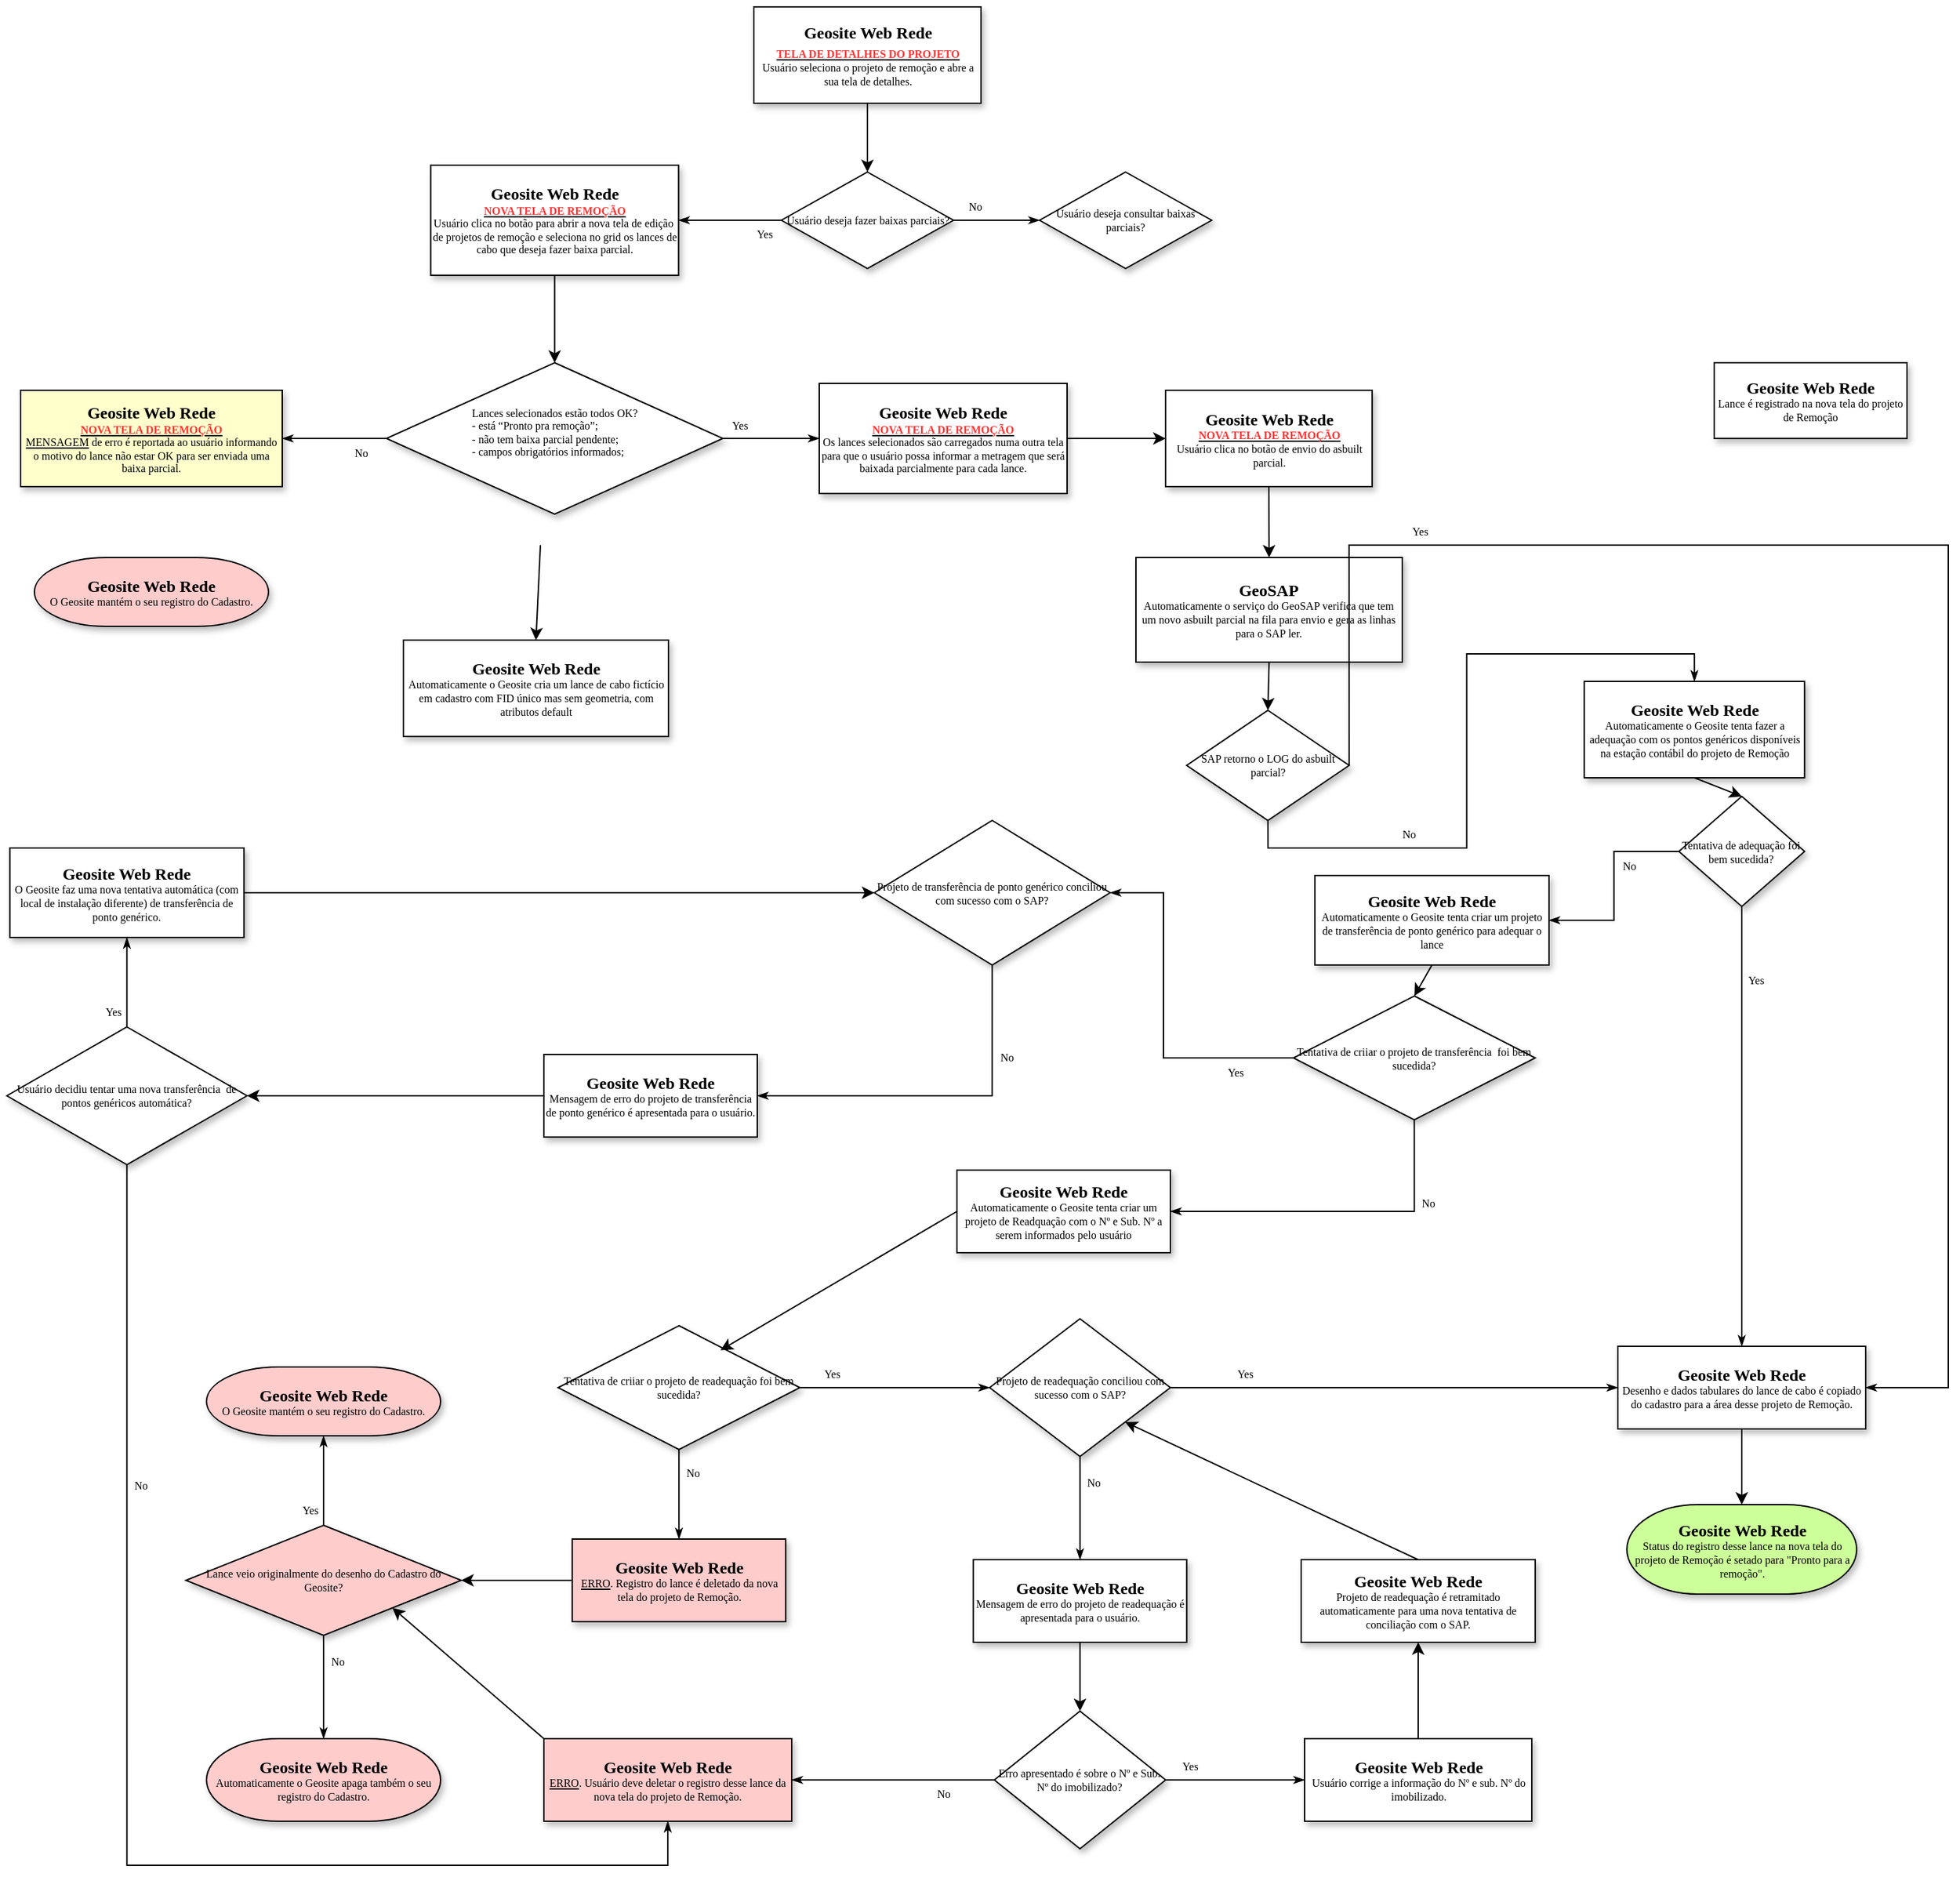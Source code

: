 <mxfile version="20.7.4" type="github">
  <diagram name="Page-1" id="edf60f1a-56cd-e834-aa8a-f176f3a09ee4">
    <mxGraphModel dx="1244" dy="581" grid="1" gridSize="10" guides="1" tooltips="1" connect="1" arrows="1" fold="1" page="1" pageScale="1" pageWidth="1100" pageHeight="850" background="none" math="0" shadow="0">
      <root>
        <mxCell id="0" />
        <mxCell id="1" parent="0" />
        <mxCell id="V8c99-lEmDVWt42Kv_we-5" value="&lt;font style=&quot;font-size: 12px;&quot;&gt;&lt;font style=&quot;border-color: var(--border-color);&quot;&gt;&lt;b style=&quot;border-color: var(--border-color);&quot;&gt;Geosite Web Rede&lt;br style=&quot;border-color: var(--border-color);&quot;&gt;&lt;/b&gt;&lt;/font&gt;&lt;u style=&quot;border-color: var(--border-color); font-size: 8px;&quot;&gt;&lt;b style=&quot;border-color: var(--border-color);&quot;&gt;&lt;font style=&quot;border-color: var(--border-color);&quot; color=&quot;#ff3333&quot;&gt;TELA DE DETALHES DO PROJETO&lt;/font&gt;&lt;/b&gt;&lt;/u&gt;&lt;br style=&quot;border-color: var(--border-color); font-size: 8px;&quot;&gt;&lt;/font&gt;Usuário seleciona o projeto de remoção e abre a sua tela de detalhes." style="rounded=0;whiteSpace=wrap;html=1;shadow=1;labelBackgroundColor=none;strokeWidth=1;fontFamily=Verdana;fontSize=8;align=center;fillColor=#FFFFFF;" parent="1" vertex="1">
          <mxGeometry x="612.5" width="165" height="70" as="geometry" />
        </mxCell>
        <mxCell id="V8c99-lEmDVWt42Kv_we-6" value="&lt;font style=&quot;font-size: 12px;&quot;&gt;&lt;b&gt;Geosite Web Rede&lt;br&gt;&lt;/b&gt;&lt;/font&gt;&lt;u&gt;&lt;b&gt;&lt;font color=&quot;#ff3333&quot;&gt;NOVA TELA DE REMOÇÃO&lt;/font&gt;&lt;/b&gt;&lt;/u&gt;&lt;br&gt;Usuário clica no botão para abrir a nova tela de edição&amp;nbsp; de projetos de remoção e seleciona no grid os lances de cabo que deseja fazer baixa parcial." style="rounded=0;whiteSpace=wrap;html=1;shadow=1;labelBackgroundColor=none;strokeWidth=1;fontFamily=Verdana;fontSize=8;align=center;" parent="1" vertex="1">
          <mxGeometry x="377.82" y="115" width="180" height="80" as="geometry" />
        </mxCell>
        <mxCell id="V8c99-lEmDVWt42Kv_we-7" value="" style="endArrow=classic;html=1;rounded=0;fontSize=12;exitX=0.5;exitY=1;exitDx=0;exitDy=0;entryX=0.5;entryY=0;entryDx=0;entryDy=0;" parent="1" source="V8c99-lEmDVWt42Kv_we-5" target="dE9oy5LDZZbgmntyn6jU-1" edge="1">
          <mxGeometry width="50" height="50" relative="1" as="geometry">
            <mxPoint x="170" y="50" as="sourcePoint" />
            <mxPoint x="220" as="targetPoint" />
          </mxGeometry>
        </mxCell>
        <mxCell id="V8c99-lEmDVWt42Kv_we-8" value="Lances selecionados estão todos OK?&lt;br&gt;&lt;div style=&quot;text-align: left;&quot;&gt;- está “Pronto pra remoção”;&lt;/div&gt;&lt;div style=&quot;text-align: left;&quot;&gt;- não tem baixa parcial pendente;&lt;/div&gt;&lt;div style=&quot;text-align: left;&quot;&gt;- campos obrigatórios informados;&lt;/div&gt;&lt;div style=&quot;text-align: left;&quot;&gt;&lt;br&gt;&lt;/div&gt;" style="rhombus;whiteSpace=wrap;html=1;rounded=0;shadow=1;labelBackgroundColor=none;strokeWidth=1;fontFamily=Verdana;fontSize=8;align=center;" parent="1" vertex="1">
          <mxGeometry x="345.64" y="258.5" width="244.37" height="110" as="geometry" />
        </mxCell>
        <mxCell id="V8c99-lEmDVWt42Kv_we-9" value="" style="endArrow=classic;html=1;rounded=0;fontSize=12;exitX=0.5;exitY=1;exitDx=0;exitDy=0;" parent="1" source="V8c99-lEmDVWt42Kv_we-6" target="V8c99-lEmDVWt42Kv_we-8" edge="1">
          <mxGeometry width="50" height="50" relative="1" as="geometry">
            <mxPoint x="695" y="200" as="sourcePoint" />
            <mxPoint x="550" y="201" as="targetPoint" />
          </mxGeometry>
        </mxCell>
        <mxCell id="V8c99-lEmDVWt42Kv_we-11" value="Yes" style="edgeStyle=orthogonalEdgeStyle;rounded=0;html=1;labelBackgroundColor=none;startSize=5;endArrow=classicThin;endFill=1;endSize=5;jettySize=auto;orthogonalLoop=1;strokeWidth=1;fontFamily=Verdana;fontSize=8;entryX=0;entryY=0.5;entryDx=0;entryDy=0;" parent="1" target="dE9oy5LDZZbgmntyn6jU-6" edge="1" source="V8c99-lEmDVWt42Kv_we-8">
          <mxGeometry x="-0.667" y="10" relative="1" as="geometry">
            <mxPoint as="offset" />
            <mxPoint x="755" y="285.66" as="sourcePoint" />
            <mxPoint x="815" y="285.66" as="targetPoint" />
          </mxGeometry>
        </mxCell>
        <mxCell id="V8c99-lEmDVWt42Kv_we-12" value="No" style="edgeStyle=orthogonalEdgeStyle;rounded=0;html=1;labelBackgroundColor=none;startSize=5;endArrow=classicThin;endFill=1;endSize=5;jettySize=auto;orthogonalLoop=1;strokeWidth=1;fontFamily=Verdana;fontSize=8;entryX=1;entryY=0.5;entryDx=0;entryDy=0;exitX=0;exitY=0.5;exitDx=0;exitDy=0;" parent="1" source="V8c99-lEmDVWt42Kv_we-8" target="Zv99rfs9vR5DMhuXMqtV-5" edge="1">
          <mxGeometry x="-0.5" y="10" relative="1" as="geometry">
            <mxPoint as="offset" />
            <mxPoint x="696.0" y="320" as="sourcePoint" />
            <mxPoint x="457.5" y="321" as="targetPoint" />
          </mxGeometry>
        </mxCell>
        <mxCell id="V8c99-lEmDVWt42Kv_we-14" value="&lt;font style=&quot;border-color: var(--border-color); font-size: 12px;&quot;&gt;&lt;b style=&quot;border-color: var(--border-color);&quot;&gt;GeoSAP&lt;/b&gt;&lt;/font&gt;&lt;br style=&quot;border-color: var(--border-color);&quot;&gt;Automaticamente o serviço do GeoSAP verifica que tem um novo asbuilt parcial na fila para envio e gera as linhas para o SAP ler." style="whiteSpace=wrap;html=1;rounded=0;shadow=1;labelBackgroundColor=none;strokeWidth=1;fontFamily=Verdana;fontSize=8;align=center;" parent="1" vertex="1">
          <mxGeometry x="890" y="400" width="193.44" height="76" as="geometry" />
        </mxCell>
        <mxCell id="UmW8kJtrCGWKn92JYN5o-5" value="&lt;font style=&quot;border-color: var(--border-color); font-size: 12px;&quot;&gt;&lt;b style=&quot;border-color: var(--border-color);&quot;&gt;Geosite Web Rede&lt;br style=&quot;border-color: var(--border-color);&quot;&gt;&lt;/b&gt;&lt;/font&gt;&lt;u style=&quot;border-color: var(--border-color);&quot;&gt;&lt;b style=&quot;border-color: var(--border-color);&quot;&gt;&lt;font style=&quot;border-color: var(--border-color);&quot; color=&quot;#ff3333&quot;&gt;NOVA TELA DE REMOÇÃO&lt;/font&gt;&lt;/b&gt;&lt;/u&gt;&lt;br style=&quot;border-color: var(--border-color);&quot;&gt;Usuário clica no botão de envio do asbuilt parcial." style="whiteSpace=wrap;html=1;rounded=0;shadow=1;labelBackgroundColor=none;strokeWidth=1;fontFamily=Verdana;fontSize=8;align=center;" parent="1" vertex="1">
          <mxGeometry x="911.56" y="278.5" width="150" height="70" as="geometry" />
        </mxCell>
        <mxCell id="UmW8kJtrCGWKn92JYN5o-8" value="SAP retorno o LOG do asbuilt parcial?" style="rhombus;whiteSpace=wrap;html=1;rounded=0;shadow=1;labelBackgroundColor=none;strokeWidth=1;fontFamily=Verdana;fontSize=8;align=center;" parent="1" vertex="1">
          <mxGeometry x="926.87" y="511" width="117.97" height="80" as="geometry" />
        </mxCell>
        <mxCell id="UmW8kJtrCGWKn92JYN5o-9" value="" style="endArrow=classic;html=1;rounded=0;fontSize=12;entryX=0.5;entryY=0;entryDx=0;entryDy=0;exitX=0.5;exitY=1;exitDx=0;exitDy=0;" parent="1" source="V8c99-lEmDVWt42Kv_we-14" target="UmW8kJtrCGWKn92JYN5o-8" edge="1">
          <mxGeometry width="50" height="50" relative="1" as="geometry">
            <mxPoint x="790" y="531" as="sourcePoint" />
            <mxPoint x="840" y="481" as="targetPoint" />
          </mxGeometry>
        </mxCell>
        <mxCell id="UmW8kJtrCGWKn92JYN5o-11" value="No" style="edgeStyle=orthogonalEdgeStyle;rounded=0;html=1;labelBackgroundColor=none;startSize=5;endArrow=classicThin;endFill=1;endSize=5;jettySize=auto;orthogonalLoop=1;strokeWidth=1;fontFamily=Verdana;fontSize=8;exitX=0.5;exitY=1;exitDx=0;exitDy=0;entryX=0.5;entryY=0;entryDx=0;entryDy=0;" parent="1" source="UmW8kJtrCGWKn92JYN5o-8" target="UmW8kJtrCGWKn92JYN5o-13" edge="1">
          <mxGeometry x="-0.5" y="10" relative="1" as="geometry">
            <mxPoint as="offset" />
            <mxPoint x="706" y="425" as="sourcePoint" />
            <mxPoint x="1330" y="481" as="targetPoint" />
          </mxGeometry>
        </mxCell>
        <mxCell id="UmW8kJtrCGWKn92JYN5o-12" value="&lt;font style=&quot;font-size: 12px;&quot;&gt;&lt;b&gt;Geosite Web Rede&lt;/b&gt;&lt;/font&gt;&lt;br&gt;Lance é registrado na nova tela do projeto de Remoção" style="whiteSpace=wrap;html=1;rounded=0;shadow=1;labelBackgroundColor=none;strokeWidth=1;fontFamily=Verdana;fontSize=8;align=center;" parent="1" vertex="1">
          <mxGeometry x="1310" y="258.5" width="140" height="55" as="geometry" />
        </mxCell>
        <mxCell id="UmW8kJtrCGWKn92JYN5o-13" value="&lt;font style=&quot;font-size: 12px;&quot;&gt;&lt;b&gt;Geosite Web Rede&lt;/b&gt;&lt;/font&gt;&lt;br&gt;Automaticamente o Geosite tenta fazer a adequação com os pontos genéricos disponíveis na estação contábil do projeto de Remoção" style="whiteSpace=wrap;html=1;rounded=0;shadow=1;labelBackgroundColor=none;strokeWidth=1;fontFamily=Verdana;fontSize=8;align=center;" parent="1" vertex="1">
          <mxGeometry x="1215.63" y="490" width="160" height="70" as="geometry" />
        </mxCell>
        <mxCell id="UmW8kJtrCGWKn92JYN5o-14" value="&lt;font style=&quot;font-size: 12px;&quot;&gt;&lt;b&gt;Geosite Web Rede&lt;/b&gt;&lt;/font&gt;&lt;br&gt;Automaticamente o Geosite tenta criar um projeto de transferência de ponto genérico para adequar o lance" style="whiteSpace=wrap;html=1;rounded=0;shadow=1;labelBackgroundColor=none;strokeWidth=1;fontFamily=Verdana;fontSize=8;align=center;" parent="1" vertex="1">
          <mxGeometry x="1020" y="631" width="170" height="65" as="geometry" />
        </mxCell>
        <mxCell id="UmW8kJtrCGWKn92JYN5o-15" value="&lt;font style=&quot;font-size: 12px;&quot;&gt;&lt;b&gt;Geosite Web Rede&lt;/b&gt;&lt;/font&gt;&lt;br&gt;Automaticamente o Geosite tenta criar um projeto de Readquação com o Nº e Sub. Nº a serem informados pelo usuário" style="whiteSpace=wrap;html=1;rounded=0;shadow=1;labelBackgroundColor=none;strokeWidth=1;fontFamily=Verdana;fontSize=8;align=center;" parent="1" vertex="1">
          <mxGeometry x="760" y="845" width="155" height="60" as="geometry" />
        </mxCell>
        <mxCell id="UmW8kJtrCGWKn92JYN5o-16" value="Tentativa de adequação foi bem sucedida?" style="rhombus;whiteSpace=wrap;html=1;rounded=0;shadow=1;labelBackgroundColor=none;strokeWidth=1;fontFamily=Verdana;fontSize=8;align=center;" parent="1" vertex="1">
          <mxGeometry x="1284.38" y="573.5" width="91.25" height="80" as="geometry" />
        </mxCell>
        <mxCell id="UmW8kJtrCGWKn92JYN5o-17" value="" style="endArrow=classic;html=1;rounded=0;fontSize=12;entryX=0.5;entryY=0;entryDx=0;entryDy=0;exitX=0.5;exitY=1;exitDx=0;exitDy=0;" parent="1" source="UmW8kJtrCGWKn92JYN5o-5" target="V8c99-lEmDVWt42Kv_we-14" edge="1">
          <mxGeometry width="50" height="50" relative="1" as="geometry">
            <mxPoint x="1030" y="441" as="sourcePoint" />
            <mxPoint x="1080" y="391" as="targetPoint" />
          </mxGeometry>
        </mxCell>
        <mxCell id="UmW8kJtrCGWKn92JYN5o-18" value="" style="endArrow=classic;html=1;rounded=0;fontSize=12;entryX=0.5;entryY=0;entryDx=0;entryDy=0;exitX=0.5;exitY=1;exitDx=0;exitDy=0;" parent="1" source="UmW8kJtrCGWKn92JYN5o-13" target="UmW8kJtrCGWKn92JYN5o-16" edge="1">
          <mxGeometry width="50" height="50" relative="1" as="geometry">
            <mxPoint x="1150" y="621" as="sourcePoint" />
            <mxPoint x="1200" y="571" as="targetPoint" />
          </mxGeometry>
        </mxCell>
        <mxCell id="UmW8kJtrCGWKn92JYN5o-19" value="Yes" style="edgeStyle=orthogonalEdgeStyle;rounded=0;html=1;labelBackgroundColor=none;startSize=5;endArrow=classicThin;endFill=1;endSize=5;jettySize=auto;orthogonalLoop=1;strokeWidth=1;fontFamily=Verdana;fontSize=8;exitX=1;exitY=0.5;exitDx=0;exitDy=0;entryX=1;entryY=0.5;entryDx=0;entryDy=0;" parent="1" source="UmW8kJtrCGWKn92JYN5o-8" target="UmW8kJtrCGWKn92JYN5o-45" edge="1">
          <mxGeometry x="-0.667" y="10" relative="1" as="geometry">
            <mxPoint as="offset" />
            <mxPoint x="1391.25" y="390.5" as="sourcePoint" />
            <mxPoint x="1180" y="391" as="targetPoint" />
            <Array as="points">
              <mxPoint x="1480" y="391" />
              <mxPoint x="1480" y="1003" />
            </Array>
          </mxGeometry>
        </mxCell>
        <mxCell id="UmW8kJtrCGWKn92JYN5o-20" value="Yes" style="edgeStyle=orthogonalEdgeStyle;rounded=0;html=1;labelBackgroundColor=none;startSize=5;endArrow=classicThin;endFill=1;endSize=5;jettySize=auto;orthogonalLoop=1;strokeWidth=1;fontFamily=Verdana;fontSize=8;exitX=0.5;exitY=1;exitDx=0;exitDy=0;startArrow=none;entryX=0.5;entryY=0;entryDx=0;entryDy=0;" parent="1" source="UmW8kJtrCGWKn92JYN5o-16" target="UmW8kJtrCGWKn92JYN5o-45" edge="1">
          <mxGeometry x="-0.667" y="10" relative="1" as="geometry">
            <mxPoint as="offset" />
            <mxPoint x="1284.38" y="620.5" as="sourcePoint" />
            <mxPoint x="1600" y="901" as="targetPoint" />
            <Array as="points" />
          </mxGeometry>
        </mxCell>
        <mxCell id="UmW8kJtrCGWKn92JYN5o-21" value="No" style="edgeStyle=orthogonalEdgeStyle;rounded=0;html=1;labelBackgroundColor=none;startSize=5;endArrow=classicThin;endFill=1;endSize=5;jettySize=auto;orthogonalLoop=1;strokeWidth=1;fontFamily=Verdana;fontSize=8;exitX=0;exitY=0.5;exitDx=0;exitDy=0;entryX=1;entryY=0.5;entryDx=0;entryDy=0;" parent="1" source="UmW8kJtrCGWKn92JYN5o-16" target="UmW8kJtrCGWKn92JYN5o-14" edge="1">
          <mxGeometry x="-0.5" y="10" relative="1" as="geometry">
            <mxPoint as="offset" />
            <mxPoint x="1420" y="651" as="sourcePoint" />
            <mxPoint x="1420" y="701" as="targetPoint" />
          </mxGeometry>
        </mxCell>
        <mxCell id="UmW8kJtrCGWKn92JYN5o-23" value="" style="endArrow=classic;html=1;rounded=0;fontSize=12;entryX=0.5;entryY=0;entryDx=0;entryDy=0;exitX=0.5;exitY=1;exitDx=0;exitDy=0;" parent="1" source="UmW8kJtrCGWKn92JYN5o-14" target="UmW8kJtrCGWKn92JYN5o-22" edge="1">
          <mxGeometry width="50" height="50" relative="1" as="geometry">
            <mxPoint x="1230" y="601" as="sourcePoint" />
            <mxPoint x="1280" y="551" as="targetPoint" />
          </mxGeometry>
        </mxCell>
        <mxCell id="UmW8kJtrCGWKn92JYN5o-24" value="No" style="edgeStyle=orthogonalEdgeStyle;rounded=0;html=1;labelBackgroundColor=none;startSize=5;endArrow=classicThin;endFill=1;endSize=5;jettySize=auto;orthogonalLoop=1;strokeWidth=1;fontFamily=Verdana;fontSize=8;exitX=0.5;exitY=1;exitDx=0;exitDy=0;entryX=1;entryY=0.5;entryDx=0;entryDy=0;" parent="1" source="UmW8kJtrCGWKn92JYN5o-22" target="UmW8kJtrCGWKn92JYN5o-15" edge="1">
          <mxGeometry x="-0.5" y="10" relative="1" as="geometry">
            <mxPoint as="offset" />
            <mxPoint x="1385.63" y="631" as="sourcePoint" />
            <mxPoint x="1455" y="631" as="targetPoint" />
          </mxGeometry>
        </mxCell>
        <mxCell id="UmW8kJtrCGWKn92JYN5o-25" value="Yes" style="edgeStyle=orthogonalEdgeStyle;rounded=0;html=1;labelBackgroundColor=none;startSize=5;endArrow=classicThin;endFill=1;endSize=5;jettySize=auto;orthogonalLoop=1;strokeWidth=1;fontFamily=Verdana;fontSize=8;exitX=0;exitY=0.5;exitDx=0;exitDy=0;entryX=1;entryY=0.5;entryDx=0;entryDy=0;" parent="1" source="UmW8kJtrCGWKn92JYN5o-22" target="UmW8kJtrCGWKn92JYN5o-48" edge="1">
          <mxGeometry x="-0.667" y="10" relative="1" as="geometry">
            <mxPoint as="offset" />
            <mxPoint x="1428.78" y="751.5" as="sourcePoint" />
            <mxPoint x="1360" y="756" as="targetPoint" />
            <Array as="points">
              <mxPoint x="910" y="764" />
              <mxPoint x="910" y="644" />
            </Array>
          </mxGeometry>
        </mxCell>
        <mxCell id="UmW8kJtrCGWKn92JYN5o-26" value="Tentativa de criiar o projeto de readequação foi bem sucedida?" style="rhombus;whiteSpace=wrap;html=1;rounded=0;shadow=1;labelBackgroundColor=none;strokeWidth=1;fontFamily=Verdana;fontSize=8;align=center;" parent="1" vertex="1">
          <mxGeometry x="470.32" y="958" width="175.63" height="90" as="geometry" />
        </mxCell>
        <mxCell id="UmW8kJtrCGWKn92JYN5o-27" value="" style="endArrow=classic;html=1;rounded=0;fontSize=12;entryX=0.672;entryY=0.198;entryDx=0;entryDy=0;exitX=0;exitY=0.5;exitDx=0;exitDy=0;entryPerimeter=0;" parent="1" source="UmW8kJtrCGWKn92JYN5o-15" target="UmW8kJtrCGWKn92JYN5o-26" edge="1">
          <mxGeometry width="50" height="50" relative="1" as="geometry">
            <mxPoint x="1230" y="861" as="sourcePoint" />
            <mxPoint x="1280" y="811" as="targetPoint" />
          </mxGeometry>
        </mxCell>
        <mxCell id="UmW8kJtrCGWKn92JYN5o-28" value="No" style="edgeStyle=orthogonalEdgeStyle;rounded=0;html=1;labelBackgroundColor=none;startSize=5;endArrow=classicThin;endFill=1;endSize=5;jettySize=auto;orthogonalLoop=1;strokeWidth=1;fontFamily=Verdana;fontSize=8;exitX=0.5;exitY=1;exitDx=0;exitDy=0;entryX=0.5;entryY=0;entryDx=0;entryDy=0;" parent="1" source="UmW8kJtrCGWKn92JYN5o-26" target="UmW8kJtrCGWKn92JYN5o-30" edge="1">
          <mxGeometry x="-0.5" y="10" relative="1" as="geometry">
            <mxPoint as="offset" />
            <mxPoint x="1529.505" y="1098" as="sourcePoint" />
            <mxPoint x="1529.5" y="1148" as="targetPoint" />
          </mxGeometry>
        </mxCell>
        <mxCell id="UmW8kJtrCGWKn92JYN5o-29" value="Yes" style="edgeStyle=orthogonalEdgeStyle;rounded=0;html=1;labelBackgroundColor=none;startSize=5;endArrow=classicThin;endFill=1;endSize=5;jettySize=auto;orthogonalLoop=1;strokeWidth=1;fontFamily=Verdana;fontSize=8;exitX=1;exitY=0.5;exitDx=0;exitDy=0;entryX=0;entryY=0.5;entryDx=0;entryDy=0;" parent="1" source="UmW8kJtrCGWKn92JYN5o-26" target="UmW8kJtrCGWKn92JYN5o-32" edge="1">
          <mxGeometry x="-0.667" y="10" relative="1" as="geometry">
            <mxPoint as="offset" />
            <mxPoint x="1445.0" y="1052.5" as="sourcePoint" />
            <mxPoint x="760" y="1003" as="targetPoint" />
          </mxGeometry>
        </mxCell>
        <mxCell id="UmW8kJtrCGWKn92JYN5o-30" value="&lt;font style=&quot;font-size: 12px;&quot;&gt;&lt;b&gt;Geosite Web Rede&lt;/b&gt;&lt;/font&gt;&lt;br&gt;&lt;u&gt;ERRO&lt;/u&gt;. Registro do lance é deletado da nova tela do projeto de Remoção." style="whiteSpace=wrap;html=1;rounded=0;shadow=1;labelBackgroundColor=none;strokeWidth=1;fontFamily=Verdana;fontSize=8;align=center;fillColor=#FFCCCC;" parent="1" vertex="1">
          <mxGeometry x="480.63" y="1113" width="155" height="60" as="geometry" />
        </mxCell>
        <mxCell id="UmW8kJtrCGWKn92JYN5o-31" value="&lt;font style=&quot;font-size: 12px;&quot;&gt;&lt;b&gt;Geosite Web Rede&lt;/b&gt;&lt;/font&gt;&lt;br&gt;Mensagem de erro do projeto de readequação é apresentada para o usuário." style="whiteSpace=wrap;html=1;rounded=0;shadow=1;labelBackgroundColor=none;strokeWidth=1;fontFamily=Verdana;fontSize=8;align=center;" parent="1" vertex="1">
          <mxGeometry x="771.87" y="1128" width="155" height="60" as="geometry" />
        </mxCell>
        <mxCell id="UmW8kJtrCGWKn92JYN5o-32" value="Projeto de readequação conciliou com sucesso com o SAP?" style="rhombus;whiteSpace=wrap;html=1;rounded=0;shadow=1;labelBackgroundColor=none;strokeWidth=1;fontFamily=Verdana;fontSize=8;align=center;" parent="1" vertex="1">
          <mxGeometry x="783.75" y="953" width="131.25" height="100" as="geometry" />
        </mxCell>
        <mxCell id="UmW8kJtrCGWKn92JYN5o-33" value="Yes" style="edgeStyle=orthogonalEdgeStyle;rounded=0;html=1;labelBackgroundColor=none;startSize=5;endArrow=classicThin;endFill=1;endSize=5;jettySize=auto;orthogonalLoop=1;strokeWidth=1;fontFamily=Verdana;fontSize=8;entryX=0;entryY=0.5;entryDx=0;entryDy=0;exitX=1;exitY=0.5;exitDx=0;exitDy=0;" parent="1" source="UmW8kJtrCGWKn92JYN5o-32" target="UmW8kJtrCGWKn92JYN5o-45" edge="1">
          <mxGeometry x="-0.667" y="10" relative="1" as="geometry">
            <mxPoint as="offset" />
            <mxPoint x="960" y="1003" as="sourcePoint" />
            <mxPoint x="1167.81" y="1052.5" as="targetPoint" />
          </mxGeometry>
        </mxCell>
        <mxCell id="UmW8kJtrCGWKn92JYN5o-34" value="No" style="edgeStyle=orthogonalEdgeStyle;rounded=0;html=1;labelBackgroundColor=none;startSize=5;endArrow=classicThin;endFill=1;endSize=5;jettySize=auto;orthogonalLoop=1;strokeWidth=1;fontFamily=Verdana;fontSize=8;exitX=0.5;exitY=1;exitDx=0;exitDy=0;entryX=0.5;entryY=0;entryDx=0;entryDy=0;" parent="1" source="UmW8kJtrCGWKn92JYN5o-32" target="UmW8kJtrCGWKn92JYN5o-31" edge="1">
          <mxGeometry x="-0.5" y="10" relative="1" as="geometry">
            <mxPoint as="offset" />
            <mxPoint x="855.625" y="1053" as="sourcePoint" />
            <mxPoint x="1326" y="1168" as="targetPoint" />
          </mxGeometry>
        </mxCell>
        <mxCell id="UmW8kJtrCGWKn92JYN5o-35" value="Erro apresentado é sobre o Nº e Sub. Nº do imobilizado?" style="rhombus;whiteSpace=wrap;html=1;rounded=0;shadow=1;labelBackgroundColor=none;strokeWidth=1;fontFamily=Verdana;fontSize=8;align=center;" parent="1" vertex="1">
          <mxGeometry x="787.18" y="1238" width="124.38" height="100" as="geometry" />
        </mxCell>
        <mxCell id="UmW8kJtrCGWKn92JYN5o-36" value="" style="endArrow=classic;html=1;rounded=0;fontSize=12;exitX=0.5;exitY=1;exitDx=0;exitDy=0;entryX=0.5;entryY=0;entryDx=0;entryDy=0;" parent="1" source="UmW8kJtrCGWKn92JYN5o-31" target="UmW8kJtrCGWKn92JYN5o-35" edge="1">
          <mxGeometry width="50" height="50" relative="1" as="geometry">
            <mxPoint x="1230" y="1198" as="sourcePoint" />
            <mxPoint x="1326" y="1258" as="targetPoint" />
          </mxGeometry>
        </mxCell>
        <mxCell id="UmW8kJtrCGWKn92JYN5o-37" value="No" style="edgeStyle=orthogonalEdgeStyle;rounded=0;html=1;labelBackgroundColor=none;startSize=5;endArrow=classicThin;endFill=1;endSize=5;jettySize=auto;orthogonalLoop=1;strokeWidth=1;fontFamily=Verdana;fontSize=8;entryX=1;entryY=0.5;entryDx=0;entryDy=0;exitX=0;exitY=0.5;exitDx=0;exitDy=0;" parent="1" source="UmW8kJtrCGWKn92JYN5o-35" target="UmW8kJtrCGWKn92JYN5o-44" edge="1">
          <mxGeometry x="-0.5" y="10" relative="1" as="geometry">
            <mxPoint as="offset" />
            <mxPoint x="1420.005" y="1313" as="sourcePoint" />
            <mxPoint x="1460" y="1318" as="targetPoint" />
          </mxGeometry>
        </mxCell>
        <mxCell id="UmW8kJtrCGWKn92JYN5o-38" value="Yes" style="edgeStyle=orthogonalEdgeStyle;rounded=0;html=1;labelBackgroundColor=none;startSize=5;endArrow=classicThin;endFill=1;endSize=5;jettySize=auto;orthogonalLoop=1;strokeWidth=1;fontFamily=Verdana;fontSize=8;exitX=1;exitY=0.5;exitDx=0;exitDy=0;entryX=0;entryY=0.5;entryDx=0;entryDy=0;" parent="1" source="UmW8kJtrCGWKn92JYN5o-35" target="UmW8kJtrCGWKn92JYN5o-39" edge="1">
          <mxGeometry x="-0.667" y="10" relative="1" as="geometry">
            <mxPoint as="offset" />
            <mxPoint x="1242.2" y="1348.5" as="sourcePoint" />
            <mxPoint x="1180" y="1318" as="targetPoint" />
          </mxGeometry>
        </mxCell>
        <mxCell id="UmW8kJtrCGWKn92JYN5o-39" value="&lt;font style=&quot;font-size: 12px;&quot;&gt;&lt;b&gt;Geosite Web Rede&lt;/b&gt;&lt;/font&gt;&lt;br&gt;Usuário corrige a informação do Nº e sub. Nº do imobilizado." style="whiteSpace=wrap;html=1;rounded=0;shadow=1;labelBackgroundColor=none;strokeWidth=1;fontFamily=Verdana;fontSize=8;align=center;" parent="1" vertex="1">
          <mxGeometry x="1012.5" y="1258" width="165" height="60" as="geometry" />
        </mxCell>
        <mxCell id="UmW8kJtrCGWKn92JYN5o-40" value="&lt;font style=&quot;font-size: 12px;&quot;&gt;&lt;b&gt;Geosite Web Rede&lt;/b&gt;&lt;/font&gt;&lt;br&gt;Projeto de readequação é retramitado automaticamente para uma nova tentativa de conciliação com o SAP." style="whiteSpace=wrap;html=1;rounded=0;shadow=1;labelBackgroundColor=none;strokeWidth=1;fontFamily=Verdana;fontSize=8;align=center;" parent="1" vertex="1">
          <mxGeometry x="1010" y="1128" width="170" height="60" as="geometry" />
        </mxCell>
        <mxCell id="UmW8kJtrCGWKn92JYN5o-41" value="" style="endArrow=classic;html=1;rounded=0;fontSize=12;exitX=0.5;exitY=0;exitDx=0;exitDy=0;entryX=0.5;entryY=1;entryDx=0;entryDy=0;" parent="1" source="UmW8kJtrCGWKn92JYN5o-39" target="UmW8kJtrCGWKn92JYN5o-40" edge="1">
          <mxGeometry width="50" height="50" relative="1" as="geometry">
            <mxPoint x="1230" y="1118" as="sourcePoint" />
            <mxPoint x="1280" y="1068" as="targetPoint" />
          </mxGeometry>
        </mxCell>
        <mxCell id="UmW8kJtrCGWKn92JYN5o-42" value="" style="endArrow=classic;html=1;rounded=0;fontSize=12;exitX=0.5;exitY=0;exitDx=0;exitDy=0;entryX=1;entryY=1;entryDx=0;entryDy=0;" parent="1" source="UmW8kJtrCGWKn92JYN5o-40" target="UmW8kJtrCGWKn92JYN5o-32" edge="1">
          <mxGeometry width="50" height="50" relative="1" as="geometry">
            <mxPoint x="1230" y="1118" as="sourcePoint" />
            <mxPoint x="888.438" y="1028" as="targetPoint" />
          </mxGeometry>
        </mxCell>
        <mxCell id="UmW8kJtrCGWKn92JYN5o-44" value="&lt;font style=&quot;font-size: 12px;&quot;&gt;&lt;b&gt;Geosite Web Rede&lt;/b&gt;&lt;/font&gt;&lt;br&gt;&lt;u&gt;ERRO&lt;/u&gt;. Usuário deve deletar o registro desse lance da nova tela do projeto de Remoção." style="whiteSpace=wrap;html=1;rounded=0;shadow=1;labelBackgroundColor=none;strokeWidth=1;fontFamily=Verdana;fontSize=8;align=center;fillColor=#FFCCCC;" parent="1" vertex="1">
          <mxGeometry x="460" y="1258" width="180" height="60" as="geometry" />
        </mxCell>
        <mxCell id="UmW8kJtrCGWKn92JYN5o-45" value="&lt;font style=&quot;font-size: 12px;&quot;&gt;&lt;b&gt;Geosite Web Rede&lt;/b&gt;&lt;/font&gt;&lt;br&gt;Desenho e dados tabulares do lance de cabo é copiado do cadastro para a área desse projeto de Remoção." style="whiteSpace=wrap;html=1;rounded=0;shadow=1;labelBackgroundColor=none;strokeWidth=1;fontFamily=Verdana;fontSize=8;align=center;" parent="1" vertex="1">
          <mxGeometry x="1240" y="973" width="180" height="60" as="geometry" />
        </mxCell>
        <mxCell id="UmW8kJtrCGWKn92JYN5o-47" value="" style="endArrow=classic;html=1;rounded=0;fontSize=12;exitX=0.5;exitY=1;exitDx=0;exitDy=0;entryX=0.5;entryY=0;entryDx=0;entryDy=0;entryPerimeter=0;" parent="1" source="UmW8kJtrCGWKn92JYN5o-45" target="tH0Oy9MxxvEVRa18XON7-15" edge="1">
          <mxGeometry width="50" height="50" relative="1" as="geometry">
            <mxPoint x="1230" y="1018" as="sourcePoint" />
            <mxPoint x="1280" y="968" as="targetPoint" />
          </mxGeometry>
        </mxCell>
        <mxCell id="UmW8kJtrCGWKn92JYN5o-48" value="Projeto de transferência de ponto genérico conciliou com sucesso com o SAP?" style="rhombus;whiteSpace=wrap;html=1;rounded=0;shadow=1;labelBackgroundColor=none;strokeWidth=1;fontFamily=Verdana;fontSize=8;align=center;" parent="1" vertex="1">
          <mxGeometry x="700" y="591" width="171.25" height="105" as="geometry" />
        </mxCell>
        <mxCell id="UmW8kJtrCGWKn92JYN5o-49" value="No" style="edgeStyle=orthogonalEdgeStyle;rounded=0;html=1;labelBackgroundColor=none;startSize=5;endArrow=classicThin;endFill=1;endSize=5;jettySize=auto;orthogonalLoop=1;strokeWidth=1;fontFamily=Verdana;fontSize=8;exitX=0.5;exitY=1;exitDx=0;exitDy=0;entryX=1;entryY=0.5;entryDx=0;entryDy=0;" parent="1" source="UmW8kJtrCGWKn92JYN5o-48" target="UmW8kJtrCGWKn92JYN5o-51" edge="1">
          <mxGeometry x="-0.5" y="10" relative="1" as="geometry">
            <mxPoint as="offset" />
            <mxPoint x="1030" y="721" as="sourcePoint" />
            <mxPoint x="1170" y="751" as="targetPoint" />
          </mxGeometry>
        </mxCell>
        <mxCell id="UmW8kJtrCGWKn92JYN5o-51" value="&lt;font style=&quot;font-size: 12px;&quot;&gt;&lt;b&gt;Geosite Web Rede&lt;/b&gt;&lt;/font&gt;&lt;br&gt;Mensagem de erro do projeto de transferência de ponto genérico é apresentada para o usuário." style="whiteSpace=wrap;html=1;rounded=0;shadow=1;labelBackgroundColor=none;strokeWidth=1;fontFamily=Verdana;fontSize=8;align=center;" parent="1" vertex="1">
          <mxGeometry x="460.0" y="761" width="155" height="60" as="geometry" />
        </mxCell>
        <mxCell id="UmW8kJtrCGWKn92JYN5o-52" value="Usuário decidiu tentar uma nova transferência&amp;nbsp; de pontos genéricos automática?" style="rhombus;whiteSpace=wrap;html=1;rounded=0;shadow=1;labelBackgroundColor=none;strokeWidth=1;fontFamily=Verdana;fontSize=8;align=center;" parent="1" vertex="1">
          <mxGeometry x="70" y="741" width="174.38" height="100" as="geometry" />
        </mxCell>
        <mxCell id="UmW8kJtrCGWKn92JYN5o-53" value="" style="endArrow=classic;html=1;rounded=0;fontSize=12;exitX=0;exitY=0.5;exitDx=0;exitDy=0;entryX=1;entryY=0.5;entryDx=0;entryDy=0;" parent="1" source="UmW8kJtrCGWKn92JYN5o-51" target="UmW8kJtrCGWKn92JYN5o-52" edge="1">
          <mxGeometry width="50" height="50" relative="1" as="geometry">
            <mxPoint x="1290" y="891" as="sourcePoint" />
            <mxPoint x="1340" y="841" as="targetPoint" />
          </mxGeometry>
        </mxCell>
        <mxCell id="UmW8kJtrCGWKn92JYN5o-54" value="No" style="edgeStyle=orthogonalEdgeStyle;rounded=0;html=1;labelBackgroundColor=none;startSize=5;endArrow=classicThin;endFill=1;endSize=5;jettySize=auto;orthogonalLoop=1;strokeWidth=1;fontFamily=Verdana;fontSize=8;exitX=0.5;exitY=1;exitDx=0;exitDy=0;entryX=0.5;entryY=1;entryDx=0;entryDy=0;" parent="1" source="UmW8kJtrCGWKn92JYN5o-52" target="UmW8kJtrCGWKn92JYN5o-44" edge="1">
          <mxGeometry x="-0.5" y="10" relative="1" as="geometry">
            <mxPoint as="offset" />
            <mxPoint x="871.73" y="860" as="sourcePoint" />
            <mxPoint x="827" y="891" as="targetPoint" />
            <Array as="points">
              <mxPoint x="157" y="1350" />
              <mxPoint x="550" y="1350" />
            </Array>
          </mxGeometry>
        </mxCell>
        <mxCell id="UmW8kJtrCGWKn92JYN5o-55" value="Yes" style="edgeStyle=orthogonalEdgeStyle;rounded=0;html=1;labelBackgroundColor=none;startSize=5;endArrow=classicThin;endFill=1;endSize=5;jettySize=auto;orthogonalLoop=1;strokeWidth=1;fontFamily=Verdana;fontSize=8;entryX=0.5;entryY=1;entryDx=0;entryDy=0;exitX=0.5;exitY=0;exitDx=0;exitDy=0;" parent="1" source="UmW8kJtrCGWKn92JYN5o-52" target="UmW8kJtrCGWKn92JYN5o-56" edge="1">
          <mxGeometry x="-0.667" y="10" relative="1" as="geometry">
            <mxPoint as="offset" />
            <mxPoint x="830" y="701" as="sourcePoint" />
            <mxPoint x="810.0" y="651" as="targetPoint" />
          </mxGeometry>
        </mxCell>
        <mxCell id="UmW8kJtrCGWKn92JYN5o-56" value="&lt;font style=&quot;font-size: 12px;&quot;&gt;&lt;b&gt;Geosite Web Rede&lt;/b&gt;&lt;/font&gt;&lt;br&gt;O Geosite faz uma nova tentativa automática (com local de instalação diferente) de transferência de ponto genérico." style="whiteSpace=wrap;html=1;rounded=0;shadow=1;labelBackgroundColor=none;strokeWidth=1;fontFamily=Verdana;fontSize=8;align=center;" parent="1" vertex="1">
          <mxGeometry x="72.19" y="611" width="170" height="65" as="geometry" />
        </mxCell>
        <mxCell id="UmW8kJtrCGWKn92JYN5o-57" value="" style="endArrow=classic;html=1;rounded=0;fontSize=12;exitX=1;exitY=0.5;exitDx=0;exitDy=0;entryX=0;entryY=0.5;entryDx=0;entryDy=0;" parent="1" source="UmW8kJtrCGWKn92JYN5o-56" target="UmW8kJtrCGWKn92JYN5o-48" edge="1">
          <mxGeometry width="50" height="50" relative="1" as="geometry">
            <mxPoint x="1290" y="801" as="sourcePoint" />
            <mxPoint x="1340" y="751" as="targetPoint" />
          </mxGeometry>
        </mxCell>
        <mxCell id="tH0Oy9MxxvEVRa18XON7-1" value="&lt;font style=&quot;font-size: 12px;&quot;&gt;&lt;b&gt;Geosite Web Rede&lt;/b&gt;&lt;/font&gt;&lt;br&gt;Automaticamente o Geosite cria um lance de cabo fictício em cadastro com FID único mas sem geometria, com atributos default" style="whiteSpace=wrap;html=1;rounded=0;shadow=1;labelBackgroundColor=none;strokeWidth=1;fontFamily=Verdana;fontSize=8;align=center;" parent="1" vertex="1">
          <mxGeometry x="358" y="460" width="192.5" height="70" as="geometry" />
        </mxCell>
        <mxCell id="tH0Oy9MxxvEVRa18XON7-2" value="" style="endArrow=classic;html=1;rounded=0;exitX=0.5;exitY=1;exitDx=0;exitDy=0;entryX=0.5;entryY=0;entryDx=0;entryDy=0;" parent="1" target="tH0Oy9MxxvEVRa18XON7-1" edge="1">
          <mxGeometry width="50" height="50" relative="1" as="geometry">
            <mxPoint x="457.5" y="391" as="sourcePoint" />
            <mxPoint x="1050" y="511" as="targetPoint" />
          </mxGeometry>
        </mxCell>
        <mxCell id="tH0Oy9MxxvEVRa18XON7-5" value="Lance veio originalmente do desenho do Cadastro do Geosite?" style="rhombus;whiteSpace=wrap;html=1;rounded=0;shadow=1;labelBackgroundColor=none;strokeWidth=1;fontFamily=Verdana;fontSize=8;align=center;fillColor=#FFCCCC;" parent="1" vertex="1">
          <mxGeometry x="200" y="1103" width="200" height="80" as="geometry" />
        </mxCell>
        <mxCell id="tH0Oy9MxxvEVRa18XON7-8" value="No" style="edgeStyle=orthogonalEdgeStyle;rounded=0;html=1;labelBackgroundColor=none;startSize=5;endArrow=classicThin;endFill=1;endSize=5;jettySize=auto;orthogonalLoop=1;strokeWidth=1;fontFamily=Verdana;fontSize=8;exitX=0.5;exitY=1;exitDx=0;exitDy=0;entryX=0.5;entryY=0;entryDx=0;entryDy=0;entryPerimeter=0;" parent="1" source="tH0Oy9MxxvEVRa18XON7-5" target="tH0Oy9MxxvEVRa18XON7-12" edge="1">
          <mxGeometry x="-0.5" y="10" relative="1" as="geometry">
            <mxPoint as="offset" />
            <mxPoint x="1850.005" y="1233" as="sourcePoint" />
            <mxPoint x="1850" y="1288" as="targetPoint" />
          </mxGeometry>
        </mxCell>
        <mxCell id="tH0Oy9MxxvEVRa18XON7-9" value="Yes" style="edgeStyle=orthogonalEdgeStyle;rounded=0;html=1;labelBackgroundColor=none;startSize=5;endArrow=classicThin;endFill=1;endSize=5;jettySize=auto;orthogonalLoop=1;strokeWidth=1;fontFamily=Verdana;fontSize=8;exitX=0.5;exitY=0;exitDx=0;exitDy=0;entryX=0.5;entryY=1;entryDx=0;entryDy=0;entryPerimeter=0;" parent="1" source="tH0Oy9MxxvEVRa18XON7-5" target="tH0Oy9MxxvEVRa18XON7-13" edge="1">
          <mxGeometry x="-0.667" y="10" relative="1" as="geometry">
            <mxPoint as="offset" />
            <mxPoint x="1960.94" y="1128" as="sourcePoint" />
            <mxPoint x="1910" y="1128" as="targetPoint" />
          </mxGeometry>
        </mxCell>
        <mxCell id="tH0Oy9MxxvEVRa18XON7-10" value="" style="endArrow=classic;html=1;rounded=0;entryX=1;entryY=0.5;entryDx=0;entryDy=0;" parent="1" target="tH0Oy9MxxvEVRa18XON7-5" edge="1">
          <mxGeometry width="50" height="50" relative="1" as="geometry">
            <mxPoint x="480" y="1143" as="sourcePoint" />
            <mxPoint x="1680" y="1083" as="targetPoint" />
          </mxGeometry>
        </mxCell>
        <mxCell id="tH0Oy9MxxvEVRa18XON7-11" value="" style="endArrow=classic;html=1;rounded=0;exitX=0;exitY=0;exitDx=0;exitDy=0;entryX=1;entryY=1;entryDx=0;entryDy=0;" parent="1" source="UmW8kJtrCGWKn92JYN5o-44" target="tH0Oy9MxxvEVRa18XON7-5" edge="1">
          <mxGeometry width="50" height="50" relative="1" as="geometry">
            <mxPoint x="1680" y="1288" as="sourcePoint" />
            <mxPoint x="1730" y="1238" as="targetPoint" />
          </mxGeometry>
        </mxCell>
        <mxCell id="tH0Oy9MxxvEVRa18XON7-12" value="&lt;font style=&quot;font-size: 12px;&quot;&gt;&lt;b&gt;Geosite Web Rede&lt;/b&gt;&lt;/font&gt;&lt;br&gt;Automaticamente o Geosite apaga também o seu registro do Cadastro." style="strokeWidth=1;html=1;shape=mxgraph.flowchart.terminator;whiteSpace=wrap;rounded=0;shadow=1;labelBackgroundColor=none;fontFamily=Verdana;fontSize=8;align=center;fillColor=#FFCCCC;" parent="1" vertex="1">
          <mxGeometry x="215" y="1258" width="170" height="60" as="geometry" />
        </mxCell>
        <mxCell id="tH0Oy9MxxvEVRa18XON7-13" value="&lt;font style=&quot;font-size: 12px;&quot;&gt;&lt;b&gt;Geosite Web Rede&lt;/b&gt;&lt;/font&gt;&lt;br&gt;O Geosite mantém o seu registro do Cadastro." style="strokeWidth=1;html=1;shape=mxgraph.flowchart.terminator;whiteSpace=wrap;rounded=0;shadow=1;labelBackgroundColor=none;fontFamily=Verdana;fontSize=8;align=center;fillColor=#FFCCCC;" parent="1" vertex="1">
          <mxGeometry x="215" y="988" width="170" height="50" as="geometry" />
        </mxCell>
        <mxCell id="tH0Oy9MxxvEVRa18XON7-15" value="&lt;font style=&quot;font-size: 12px;&quot;&gt;&lt;b&gt;Geosite Web Rede&lt;/b&gt;&lt;/font&gt;&lt;br&gt;Status do registro desse lance na nova tela do projeto de Remoção é setado para &quot;Pronto para a remoção&quot;." style="strokeWidth=1;html=1;shape=mxgraph.flowchart.terminator;whiteSpace=wrap;rounded=0;shadow=1;labelBackgroundColor=none;fontFamily=Verdana;fontSize=8;align=center;fillColor=#CCFF99;" parent="1" vertex="1">
          <mxGeometry x="1246.57" y="1088" width="166.88" height="65" as="geometry" />
        </mxCell>
        <mxCell id="UmW8kJtrCGWKn92JYN5o-22" value="Tentativa de criiar o projeto de transferência&amp;nbsp; foi bem sucedida?" style="rhombus;whiteSpace=wrap;html=1;rounded=0;shadow=1;labelBackgroundColor=none;strokeWidth=1;fontFamily=Verdana;fontSize=8;align=center;" parent="1" vertex="1">
          <mxGeometry x="1004.37" y="718.5" width="175.63" height="90" as="geometry" />
        </mxCell>
        <mxCell id="Zv99rfs9vR5DMhuXMqtV-5" value="&lt;font style=&quot;border-color: var(--border-color); font-size: 12px;&quot;&gt;&lt;b style=&quot;border-color: var(--border-color);&quot;&gt;Geosite Web Rede&lt;br style=&quot;border-color: var(--border-color);&quot;&gt;&lt;/b&gt;&lt;/font&gt;&lt;u style=&quot;border-color: var(--border-color);&quot;&gt;&lt;b style=&quot;border-color: var(--border-color);&quot;&gt;&lt;font style=&quot;border-color: var(--border-color);&quot; color=&quot;#ff3333&quot;&gt;NOVA TELA DE REMOÇÃO&lt;/font&gt;&lt;/b&gt;&lt;/u&gt;&lt;br style=&quot;border-color: var(--border-color);&quot;&gt;&lt;u style=&quot;border-color: var(--border-color);&quot;&gt;MENSAGEM&lt;/u&gt;&amp;nbsp;de erro é reportada ao usuário informando o motivo do lance não estar OK para ser enviada uma baixa parcial." style="whiteSpace=wrap;html=1;rounded=0;shadow=1;labelBackgroundColor=none;strokeWidth=1;fontFamily=Verdana;fontSize=8;align=center;fillColor=#FFFFCC;" parent="1" vertex="1">
          <mxGeometry x="80" y="278.5" width="190" height="70" as="geometry" />
        </mxCell>
        <mxCell id="dE9oy5LDZZbgmntyn6jU-1" value="Usuário deseja fazer baixas parciais?" style="rhombus;whiteSpace=wrap;html=1;rounded=0;shadow=1;labelBackgroundColor=none;strokeWidth=1;fontFamily=Verdana;fontSize=8;align=center;" vertex="1" parent="1">
          <mxGeometry x="632.5" y="120" width="125" height="70" as="geometry" />
        </mxCell>
        <mxCell id="dE9oy5LDZZbgmntyn6jU-2" value="Usuário deseja consultar baixas parciais?" style="rhombus;whiteSpace=wrap;html=1;rounded=0;shadow=1;labelBackgroundColor=none;strokeWidth=1;fontFamily=Verdana;fontSize=8;align=center;" vertex="1" parent="1">
          <mxGeometry x="820" y="120" width="125" height="70" as="geometry" />
        </mxCell>
        <mxCell id="dE9oy5LDZZbgmntyn6jU-3" value="Yes" style="edgeStyle=orthogonalEdgeStyle;rounded=0;html=1;labelBackgroundColor=none;startSize=5;endArrow=classicThin;endFill=1;endSize=5;jettySize=auto;orthogonalLoop=1;strokeWidth=1;fontFamily=Verdana;fontSize=8;entryX=1;entryY=0.5;entryDx=0;entryDy=0;exitX=0;exitY=0.5;exitDx=0;exitDy=0;" edge="1" parent="1" source="dE9oy5LDZZbgmntyn6jU-1" target="V8c99-lEmDVWt42Kv_we-6">
          <mxGeometry x="-0.667" y="10" relative="1" as="geometry">
            <mxPoint as="offset" />
            <mxPoint x="995" y="178" as="sourcePoint" />
            <mxPoint x="1060" y="229" as="targetPoint" />
          </mxGeometry>
        </mxCell>
        <mxCell id="dE9oy5LDZZbgmntyn6jU-4" value="No" style="edgeStyle=orthogonalEdgeStyle;rounded=0;html=1;labelBackgroundColor=none;startSize=5;endArrow=classicThin;endFill=1;endSize=5;jettySize=auto;orthogonalLoop=1;strokeWidth=1;fontFamily=Verdana;fontSize=8;entryX=0;entryY=0.5;entryDx=0;entryDy=0;exitX=1;exitY=0.5;exitDx=0;exitDy=0;" edge="1" parent="1" source="dE9oy5LDZZbgmntyn6jU-1" target="dE9oy5LDZZbgmntyn6jU-2">
          <mxGeometry x="-0.5" y="10" relative="1" as="geometry">
            <mxPoint as="offset" />
            <mxPoint x="932.5" y="185" as="sourcePoint" />
            <mxPoint x="912.5" y="276" as="targetPoint" />
          </mxGeometry>
        </mxCell>
        <mxCell id="dE9oy5LDZZbgmntyn6jU-5" value="&lt;font style=&quot;font-size: 12px;&quot;&gt;&lt;b&gt;Geosite Web Rede&lt;/b&gt;&lt;/font&gt;&lt;br&gt;O Geosite mantém o seu registro do Cadastro." style="strokeWidth=1;html=1;shape=mxgraph.flowchart.terminator;whiteSpace=wrap;rounded=0;shadow=1;labelBackgroundColor=none;fontFamily=Verdana;fontSize=8;align=center;fillColor=#FFCCCC;" vertex="1" parent="1">
          <mxGeometry x="90" y="400" width="170" height="50" as="geometry" />
        </mxCell>
        <mxCell id="dE9oy5LDZZbgmntyn6jU-6" value="&lt;font style=&quot;font-size: 12px;&quot;&gt;&lt;b&gt;Geosite Web Rede&lt;br&gt;&lt;/b&gt;&lt;/font&gt;&lt;u&gt;&lt;b&gt;&lt;font color=&quot;#ff3333&quot;&gt;NOVA TELA DE REMOÇÃO&lt;/font&gt;&lt;/b&gt;&lt;/u&gt;&lt;br&gt;Os lances selecionados são carregados numa outra tela para que o usuário possa informar a metragem que será baixada parcialmente para cada lance." style="rounded=0;whiteSpace=wrap;html=1;shadow=1;labelBackgroundColor=none;strokeWidth=1;fontFamily=Verdana;fontSize=8;align=center;" vertex="1" parent="1">
          <mxGeometry x="660" y="273.5" width="180" height="80" as="geometry" />
        </mxCell>
        <mxCell id="dE9oy5LDZZbgmntyn6jU-7" value="" style="endArrow=classic;html=1;rounded=0;fontSize=12;entryX=0;entryY=0.5;entryDx=0;entryDy=0;exitX=1;exitY=0.5;exitDx=0;exitDy=0;" edge="1" parent="1" source="dE9oy5LDZZbgmntyn6jU-6" target="UmW8kJtrCGWKn92JYN5o-5">
          <mxGeometry width="50" height="50" relative="1" as="geometry">
            <mxPoint x="1130" y="285" as="sourcePoint" />
            <mxPoint x="1140" y="385" as="targetPoint" />
          </mxGeometry>
        </mxCell>
      </root>
    </mxGraphModel>
  </diagram>
</mxfile>
